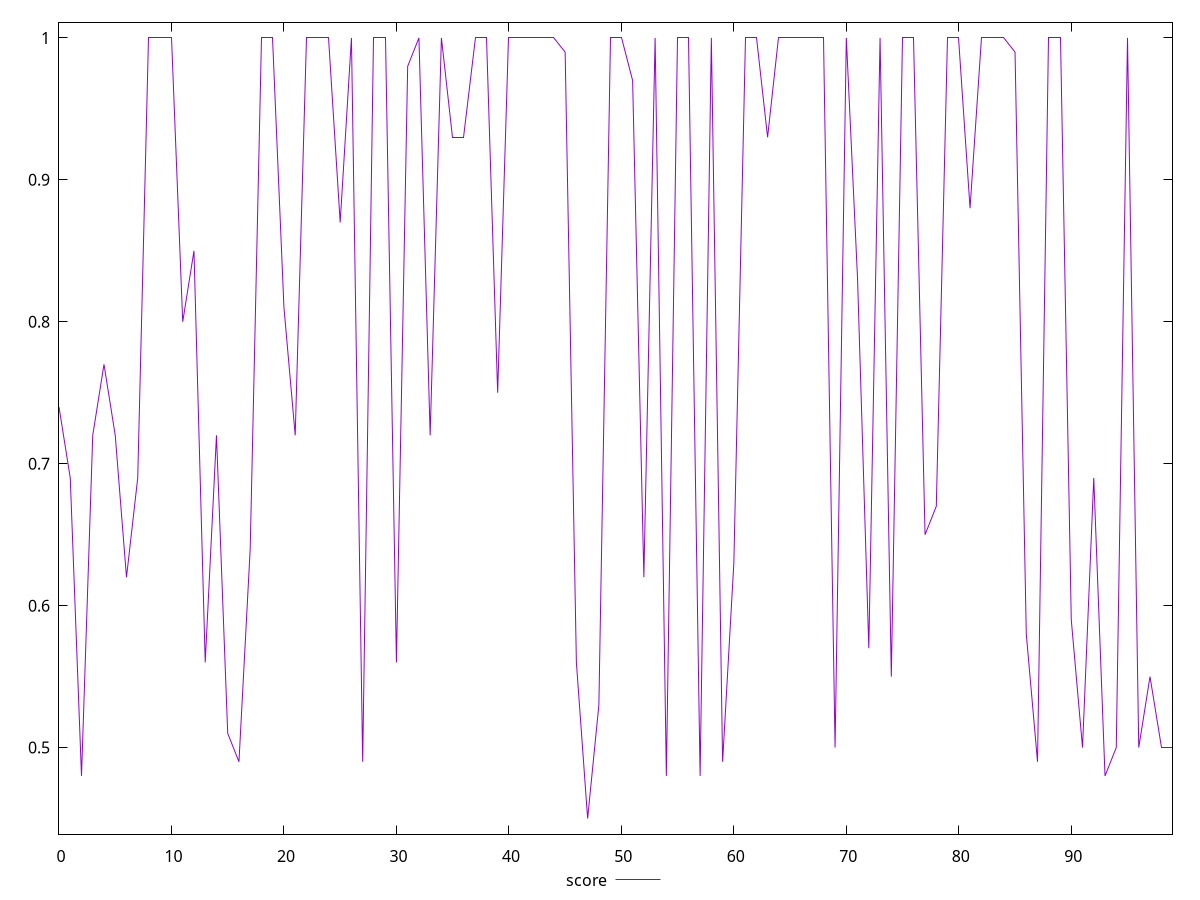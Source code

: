 reset

$score <<EOF
0 0.74
1 0.69
2 0.48
3 0.72
4 0.77
5 0.72
6 0.62
7 0.69
8 1
9 1
10 1
11 0.8
12 0.85
13 0.56
14 0.72
15 0.51
16 0.49
17 0.64
18 1
19 1
20 0.81
21 0.72
22 1
23 1
24 1
25 0.87
26 1
27 0.49
28 1
29 1
30 0.56
31 0.98
32 1
33 0.72
34 1
35 0.93
36 0.93
37 1
38 1
39 0.75
40 1
41 1
42 1
43 1
44 1
45 0.99
46 0.56
47 0.45
48 0.53
49 1
50 1
51 0.97
52 0.62
53 1
54 0.48
55 1
56 1
57 0.48
58 1
59 0.49
60 0.63
61 1
62 1
63 0.93
64 1
65 1
66 1
67 1
68 1
69 0.5
70 1
71 0.83
72 0.57
73 1
74 0.55
75 1
76 1
77 0.65
78 0.67
79 1
80 1
81 0.88
82 1
83 1
84 1
85 0.99
86 0.58
87 0.49
88 1
89 1
90 0.59
91 0.5
92 0.69
93 0.48
94 0.5
95 1
96 0.5
97 0.55
98 0.5
99 0.5
EOF

set key outside below
set xrange [0:99]
set yrange [0.439:1.011]
set trange [0.439:1.011]
set terminal svg size 640, 500 enhanced background rgb 'white'
set output "reports/report_00027_2021-02-24T12-40-31.850Z/uses-http2/samples/astro/score/values.svg"

plot $score title "score" with line

reset
